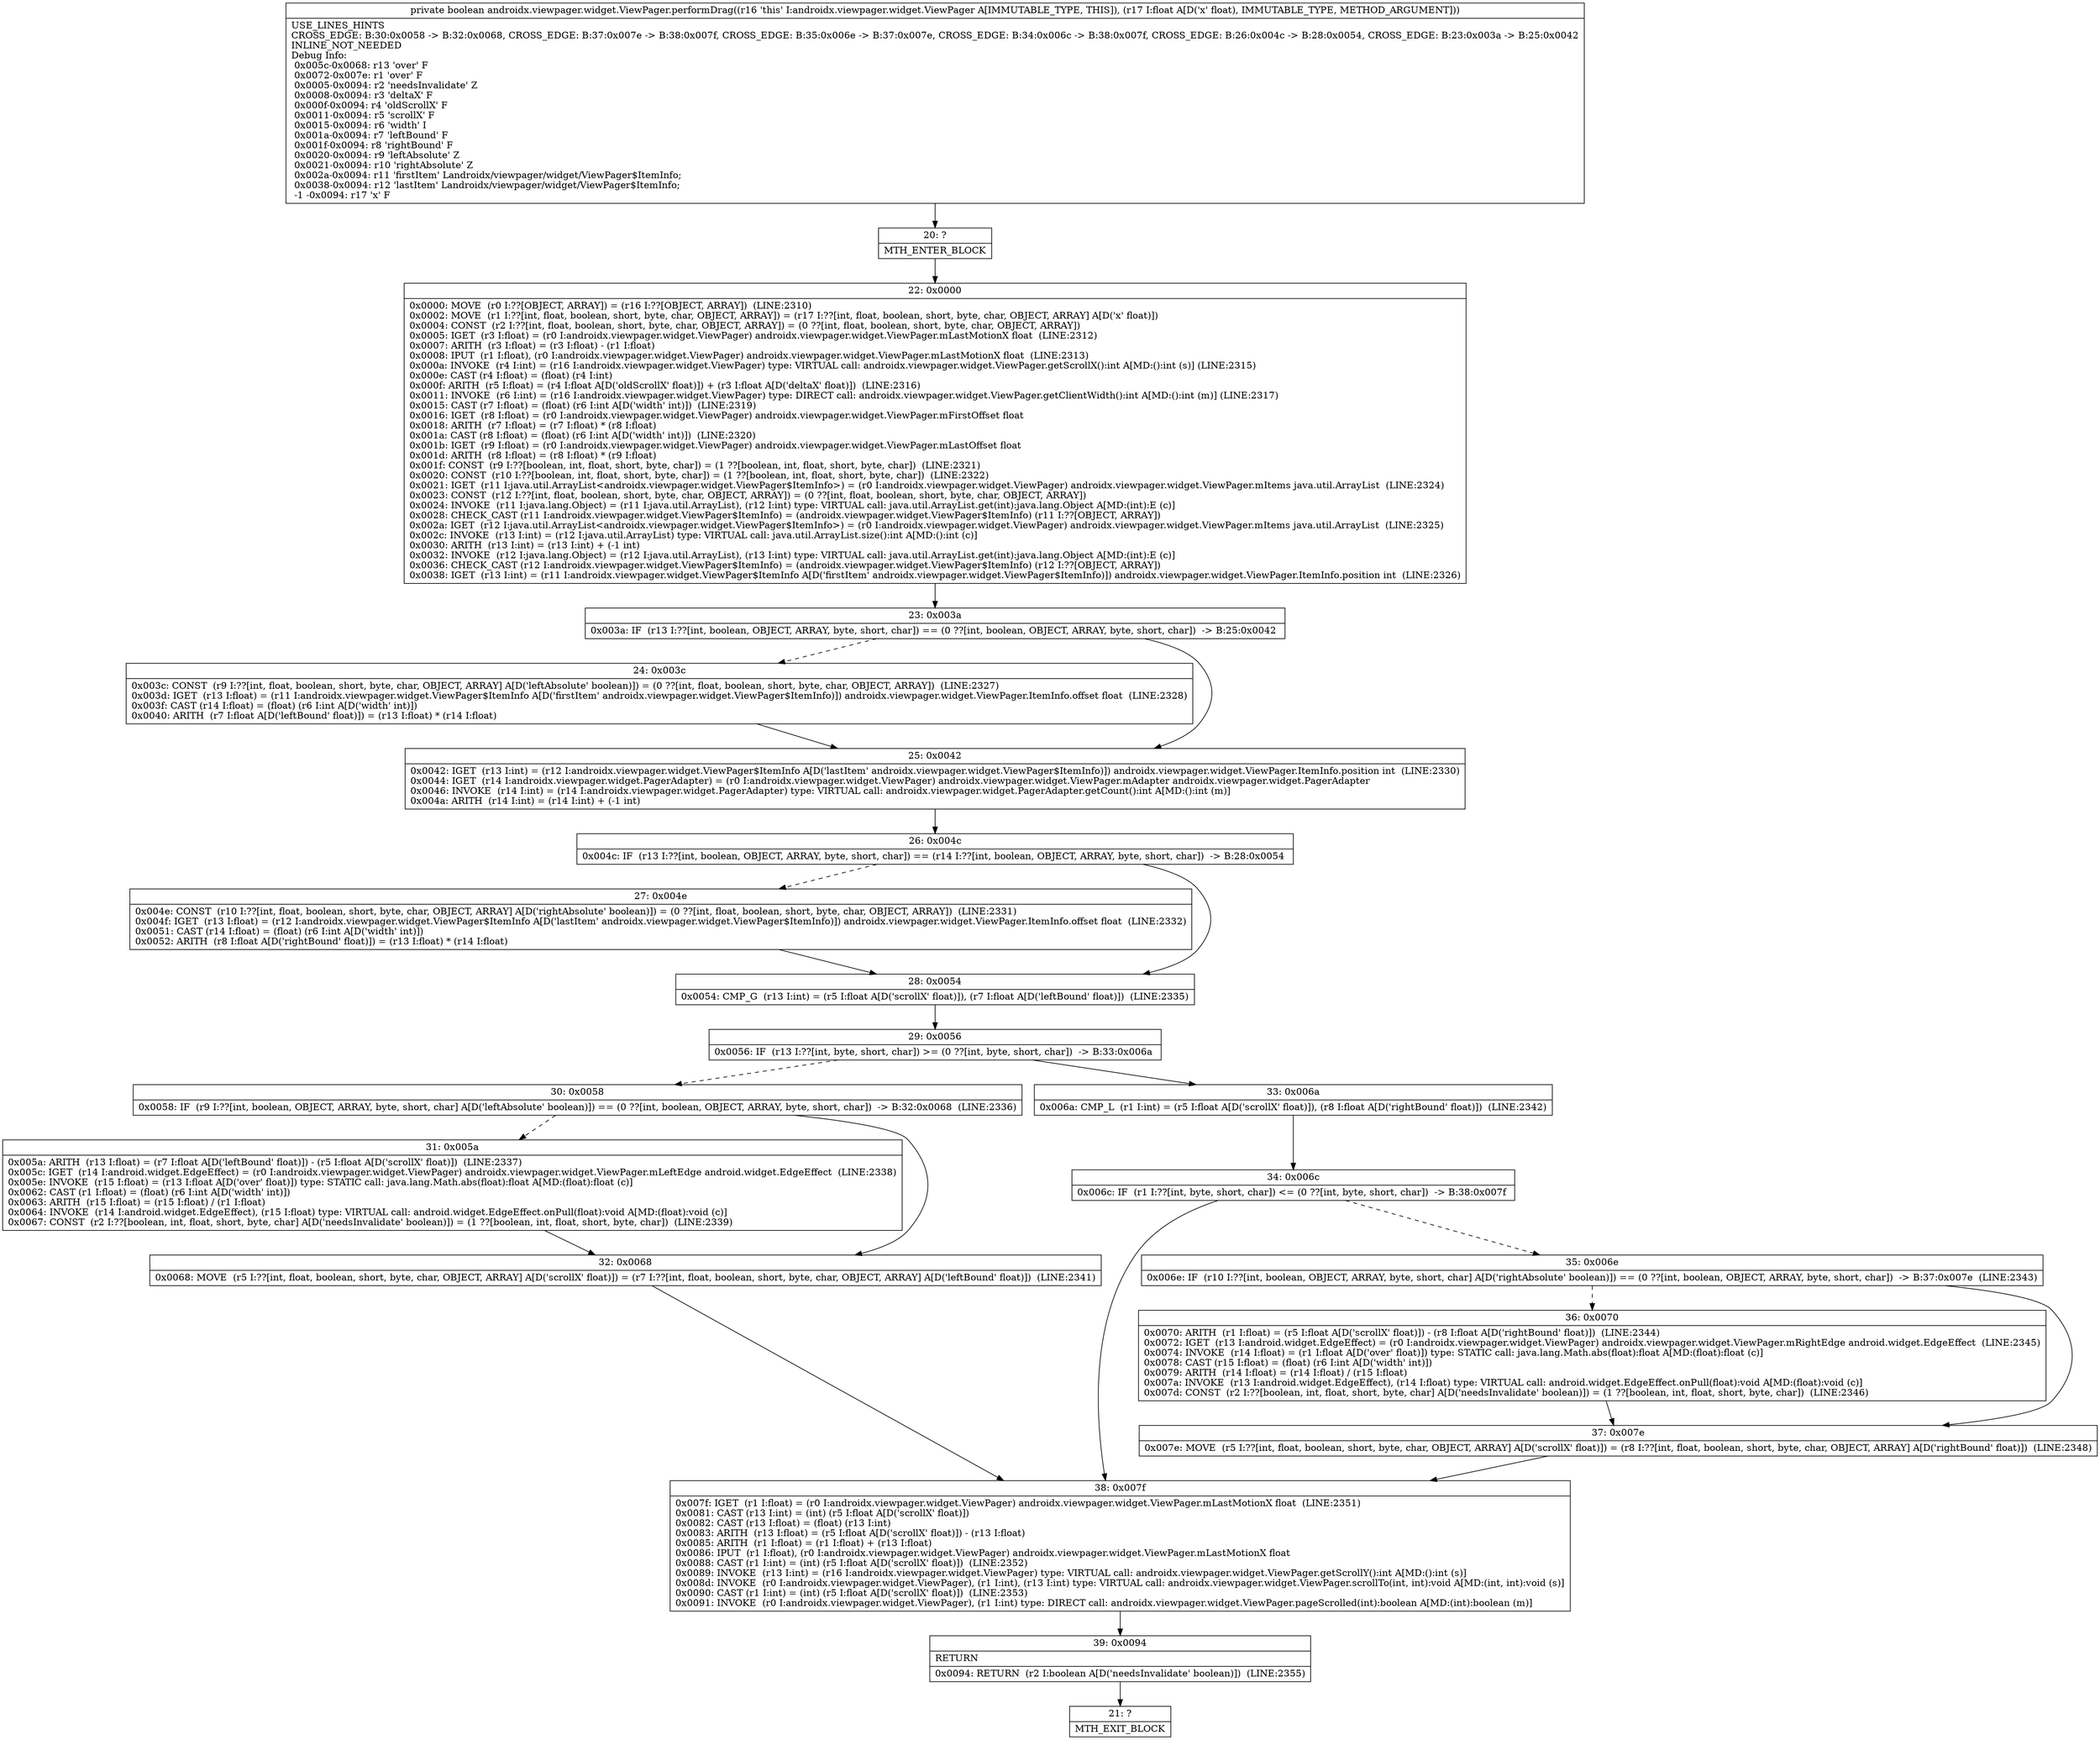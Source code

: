 digraph "CFG forandroidx.viewpager.widget.ViewPager.performDrag(F)Z" {
Node_20 [shape=record,label="{20\:\ ?|MTH_ENTER_BLOCK\l}"];
Node_22 [shape=record,label="{22\:\ 0x0000|0x0000: MOVE  (r0 I:??[OBJECT, ARRAY]) = (r16 I:??[OBJECT, ARRAY])  (LINE:2310)\l0x0002: MOVE  (r1 I:??[int, float, boolean, short, byte, char, OBJECT, ARRAY]) = (r17 I:??[int, float, boolean, short, byte, char, OBJECT, ARRAY] A[D('x' float)]) \l0x0004: CONST  (r2 I:??[int, float, boolean, short, byte, char, OBJECT, ARRAY]) = (0 ??[int, float, boolean, short, byte, char, OBJECT, ARRAY]) \l0x0005: IGET  (r3 I:float) = (r0 I:androidx.viewpager.widget.ViewPager) androidx.viewpager.widget.ViewPager.mLastMotionX float  (LINE:2312)\l0x0007: ARITH  (r3 I:float) = (r3 I:float) \- (r1 I:float) \l0x0008: IPUT  (r1 I:float), (r0 I:androidx.viewpager.widget.ViewPager) androidx.viewpager.widget.ViewPager.mLastMotionX float  (LINE:2313)\l0x000a: INVOKE  (r4 I:int) = (r16 I:androidx.viewpager.widget.ViewPager) type: VIRTUAL call: androidx.viewpager.widget.ViewPager.getScrollX():int A[MD:():int (s)] (LINE:2315)\l0x000e: CAST (r4 I:float) = (float) (r4 I:int) \l0x000f: ARITH  (r5 I:float) = (r4 I:float A[D('oldScrollX' float)]) + (r3 I:float A[D('deltaX' float)])  (LINE:2316)\l0x0011: INVOKE  (r6 I:int) = (r16 I:androidx.viewpager.widget.ViewPager) type: DIRECT call: androidx.viewpager.widget.ViewPager.getClientWidth():int A[MD:():int (m)] (LINE:2317)\l0x0015: CAST (r7 I:float) = (float) (r6 I:int A[D('width' int)])  (LINE:2319)\l0x0016: IGET  (r8 I:float) = (r0 I:androidx.viewpager.widget.ViewPager) androidx.viewpager.widget.ViewPager.mFirstOffset float \l0x0018: ARITH  (r7 I:float) = (r7 I:float) * (r8 I:float) \l0x001a: CAST (r8 I:float) = (float) (r6 I:int A[D('width' int)])  (LINE:2320)\l0x001b: IGET  (r9 I:float) = (r0 I:androidx.viewpager.widget.ViewPager) androidx.viewpager.widget.ViewPager.mLastOffset float \l0x001d: ARITH  (r8 I:float) = (r8 I:float) * (r9 I:float) \l0x001f: CONST  (r9 I:??[boolean, int, float, short, byte, char]) = (1 ??[boolean, int, float, short, byte, char])  (LINE:2321)\l0x0020: CONST  (r10 I:??[boolean, int, float, short, byte, char]) = (1 ??[boolean, int, float, short, byte, char])  (LINE:2322)\l0x0021: IGET  (r11 I:java.util.ArrayList\<androidx.viewpager.widget.ViewPager$ItemInfo\>) = (r0 I:androidx.viewpager.widget.ViewPager) androidx.viewpager.widget.ViewPager.mItems java.util.ArrayList  (LINE:2324)\l0x0023: CONST  (r12 I:??[int, float, boolean, short, byte, char, OBJECT, ARRAY]) = (0 ??[int, float, boolean, short, byte, char, OBJECT, ARRAY]) \l0x0024: INVOKE  (r11 I:java.lang.Object) = (r11 I:java.util.ArrayList), (r12 I:int) type: VIRTUAL call: java.util.ArrayList.get(int):java.lang.Object A[MD:(int):E (c)]\l0x0028: CHECK_CAST (r11 I:androidx.viewpager.widget.ViewPager$ItemInfo) = (androidx.viewpager.widget.ViewPager$ItemInfo) (r11 I:??[OBJECT, ARRAY]) \l0x002a: IGET  (r12 I:java.util.ArrayList\<androidx.viewpager.widget.ViewPager$ItemInfo\>) = (r0 I:androidx.viewpager.widget.ViewPager) androidx.viewpager.widget.ViewPager.mItems java.util.ArrayList  (LINE:2325)\l0x002c: INVOKE  (r13 I:int) = (r12 I:java.util.ArrayList) type: VIRTUAL call: java.util.ArrayList.size():int A[MD:():int (c)]\l0x0030: ARITH  (r13 I:int) = (r13 I:int) + (\-1 int) \l0x0032: INVOKE  (r12 I:java.lang.Object) = (r12 I:java.util.ArrayList), (r13 I:int) type: VIRTUAL call: java.util.ArrayList.get(int):java.lang.Object A[MD:(int):E (c)]\l0x0036: CHECK_CAST (r12 I:androidx.viewpager.widget.ViewPager$ItemInfo) = (androidx.viewpager.widget.ViewPager$ItemInfo) (r12 I:??[OBJECT, ARRAY]) \l0x0038: IGET  (r13 I:int) = (r11 I:androidx.viewpager.widget.ViewPager$ItemInfo A[D('firstItem' androidx.viewpager.widget.ViewPager$ItemInfo)]) androidx.viewpager.widget.ViewPager.ItemInfo.position int  (LINE:2326)\l}"];
Node_23 [shape=record,label="{23\:\ 0x003a|0x003a: IF  (r13 I:??[int, boolean, OBJECT, ARRAY, byte, short, char]) == (0 ??[int, boolean, OBJECT, ARRAY, byte, short, char])  \-\> B:25:0x0042 \l}"];
Node_24 [shape=record,label="{24\:\ 0x003c|0x003c: CONST  (r9 I:??[int, float, boolean, short, byte, char, OBJECT, ARRAY] A[D('leftAbsolute' boolean)]) = (0 ??[int, float, boolean, short, byte, char, OBJECT, ARRAY])  (LINE:2327)\l0x003d: IGET  (r13 I:float) = (r11 I:androidx.viewpager.widget.ViewPager$ItemInfo A[D('firstItem' androidx.viewpager.widget.ViewPager$ItemInfo)]) androidx.viewpager.widget.ViewPager.ItemInfo.offset float  (LINE:2328)\l0x003f: CAST (r14 I:float) = (float) (r6 I:int A[D('width' int)]) \l0x0040: ARITH  (r7 I:float A[D('leftBound' float)]) = (r13 I:float) * (r14 I:float) \l}"];
Node_25 [shape=record,label="{25\:\ 0x0042|0x0042: IGET  (r13 I:int) = (r12 I:androidx.viewpager.widget.ViewPager$ItemInfo A[D('lastItem' androidx.viewpager.widget.ViewPager$ItemInfo)]) androidx.viewpager.widget.ViewPager.ItemInfo.position int  (LINE:2330)\l0x0044: IGET  (r14 I:androidx.viewpager.widget.PagerAdapter) = (r0 I:androidx.viewpager.widget.ViewPager) androidx.viewpager.widget.ViewPager.mAdapter androidx.viewpager.widget.PagerAdapter \l0x0046: INVOKE  (r14 I:int) = (r14 I:androidx.viewpager.widget.PagerAdapter) type: VIRTUAL call: androidx.viewpager.widget.PagerAdapter.getCount():int A[MD:():int (m)]\l0x004a: ARITH  (r14 I:int) = (r14 I:int) + (\-1 int) \l}"];
Node_26 [shape=record,label="{26\:\ 0x004c|0x004c: IF  (r13 I:??[int, boolean, OBJECT, ARRAY, byte, short, char]) == (r14 I:??[int, boolean, OBJECT, ARRAY, byte, short, char])  \-\> B:28:0x0054 \l}"];
Node_27 [shape=record,label="{27\:\ 0x004e|0x004e: CONST  (r10 I:??[int, float, boolean, short, byte, char, OBJECT, ARRAY] A[D('rightAbsolute' boolean)]) = (0 ??[int, float, boolean, short, byte, char, OBJECT, ARRAY])  (LINE:2331)\l0x004f: IGET  (r13 I:float) = (r12 I:androidx.viewpager.widget.ViewPager$ItemInfo A[D('lastItem' androidx.viewpager.widget.ViewPager$ItemInfo)]) androidx.viewpager.widget.ViewPager.ItemInfo.offset float  (LINE:2332)\l0x0051: CAST (r14 I:float) = (float) (r6 I:int A[D('width' int)]) \l0x0052: ARITH  (r8 I:float A[D('rightBound' float)]) = (r13 I:float) * (r14 I:float) \l}"];
Node_28 [shape=record,label="{28\:\ 0x0054|0x0054: CMP_G  (r13 I:int) = (r5 I:float A[D('scrollX' float)]), (r7 I:float A[D('leftBound' float)])  (LINE:2335)\l}"];
Node_29 [shape=record,label="{29\:\ 0x0056|0x0056: IF  (r13 I:??[int, byte, short, char]) \>= (0 ??[int, byte, short, char])  \-\> B:33:0x006a \l}"];
Node_30 [shape=record,label="{30\:\ 0x0058|0x0058: IF  (r9 I:??[int, boolean, OBJECT, ARRAY, byte, short, char] A[D('leftAbsolute' boolean)]) == (0 ??[int, boolean, OBJECT, ARRAY, byte, short, char])  \-\> B:32:0x0068  (LINE:2336)\l}"];
Node_31 [shape=record,label="{31\:\ 0x005a|0x005a: ARITH  (r13 I:float) = (r7 I:float A[D('leftBound' float)]) \- (r5 I:float A[D('scrollX' float)])  (LINE:2337)\l0x005c: IGET  (r14 I:android.widget.EdgeEffect) = (r0 I:androidx.viewpager.widget.ViewPager) androidx.viewpager.widget.ViewPager.mLeftEdge android.widget.EdgeEffect  (LINE:2338)\l0x005e: INVOKE  (r15 I:float) = (r13 I:float A[D('over' float)]) type: STATIC call: java.lang.Math.abs(float):float A[MD:(float):float (c)]\l0x0062: CAST (r1 I:float) = (float) (r6 I:int A[D('width' int)]) \l0x0063: ARITH  (r15 I:float) = (r15 I:float) \/ (r1 I:float) \l0x0064: INVOKE  (r14 I:android.widget.EdgeEffect), (r15 I:float) type: VIRTUAL call: android.widget.EdgeEffect.onPull(float):void A[MD:(float):void (c)]\l0x0067: CONST  (r2 I:??[boolean, int, float, short, byte, char] A[D('needsInvalidate' boolean)]) = (1 ??[boolean, int, float, short, byte, char])  (LINE:2339)\l}"];
Node_32 [shape=record,label="{32\:\ 0x0068|0x0068: MOVE  (r5 I:??[int, float, boolean, short, byte, char, OBJECT, ARRAY] A[D('scrollX' float)]) = (r7 I:??[int, float, boolean, short, byte, char, OBJECT, ARRAY] A[D('leftBound' float)])  (LINE:2341)\l}"];
Node_38 [shape=record,label="{38\:\ 0x007f|0x007f: IGET  (r1 I:float) = (r0 I:androidx.viewpager.widget.ViewPager) androidx.viewpager.widget.ViewPager.mLastMotionX float  (LINE:2351)\l0x0081: CAST (r13 I:int) = (int) (r5 I:float A[D('scrollX' float)]) \l0x0082: CAST (r13 I:float) = (float) (r13 I:int) \l0x0083: ARITH  (r13 I:float) = (r5 I:float A[D('scrollX' float)]) \- (r13 I:float) \l0x0085: ARITH  (r1 I:float) = (r1 I:float) + (r13 I:float) \l0x0086: IPUT  (r1 I:float), (r0 I:androidx.viewpager.widget.ViewPager) androidx.viewpager.widget.ViewPager.mLastMotionX float \l0x0088: CAST (r1 I:int) = (int) (r5 I:float A[D('scrollX' float)])  (LINE:2352)\l0x0089: INVOKE  (r13 I:int) = (r16 I:androidx.viewpager.widget.ViewPager) type: VIRTUAL call: androidx.viewpager.widget.ViewPager.getScrollY():int A[MD:():int (s)]\l0x008d: INVOKE  (r0 I:androidx.viewpager.widget.ViewPager), (r1 I:int), (r13 I:int) type: VIRTUAL call: androidx.viewpager.widget.ViewPager.scrollTo(int, int):void A[MD:(int, int):void (s)]\l0x0090: CAST (r1 I:int) = (int) (r5 I:float A[D('scrollX' float)])  (LINE:2353)\l0x0091: INVOKE  (r0 I:androidx.viewpager.widget.ViewPager), (r1 I:int) type: DIRECT call: androidx.viewpager.widget.ViewPager.pageScrolled(int):boolean A[MD:(int):boolean (m)]\l}"];
Node_39 [shape=record,label="{39\:\ 0x0094|RETURN\l|0x0094: RETURN  (r2 I:boolean A[D('needsInvalidate' boolean)])  (LINE:2355)\l}"];
Node_21 [shape=record,label="{21\:\ ?|MTH_EXIT_BLOCK\l}"];
Node_33 [shape=record,label="{33\:\ 0x006a|0x006a: CMP_L  (r1 I:int) = (r5 I:float A[D('scrollX' float)]), (r8 I:float A[D('rightBound' float)])  (LINE:2342)\l}"];
Node_34 [shape=record,label="{34\:\ 0x006c|0x006c: IF  (r1 I:??[int, byte, short, char]) \<= (0 ??[int, byte, short, char])  \-\> B:38:0x007f \l}"];
Node_35 [shape=record,label="{35\:\ 0x006e|0x006e: IF  (r10 I:??[int, boolean, OBJECT, ARRAY, byte, short, char] A[D('rightAbsolute' boolean)]) == (0 ??[int, boolean, OBJECT, ARRAY, byte, short, char])  \-\> B:37:0x007e  (LINE:2343)\l}"];
Node_36 [shape=record,label="{36\:\ 0x0070|0x0070: ARITH  (r1 I:float) = (r5 I:float A[D('scrollX' float)]) \- (r8 I:float A[D('rightBound' float)])  (LINE:2344)\l0x0072: IGET  (r13 I:android.widget.EdgeEffect) = (r0 I:androidx.viewpager.widget.ViewPager) androidx.viewpager.widget.ViewPager.mRightEdge android.widget.EdgeEffect  (LINE:2345)\l0x0074: INVOKE  (r14 I:float) = (r1 I:float A[D('over' float)]) type: STATIC call: java.lang.Math.abs(float):float A[MD:(float):float (c)]\l0x0078: CAST (r15 I:float) = (float) (r6 I:int A[D('width' int)]) \l0x0079: ARITH  (r14 I:float) = (r14 I:float) \/ (r15 I:float) \l0x007a: INVOKE  (r13 I:android.widget.EdgeEffect), (r14 I:float) type: VIRTUAL call: android.widget.EdgeEffect.onPull(float):void A[MD:(float):void (c)]\l0x007d: CONST  (r2 I:??[boolean, int, float, short, byte, char] A[D('needsInvalidate' boolean)]) = (1 ??[boolean, int, float, short, byte, char])  (LINE:2346)\l}"];
Node_37 [shape=record,label="{37\:\ 0x007e|0x007e: MOVE  (r5 I:??[int, float, boolean, short, byte, char, OBJECT, ARRAY] A[D('scrollX' float)]) = (r8 I:??[int, float, boolean, short, byte, char, OBJECT, ARRAY] A[D('rightBound' float)])  (LINE:2348)\l}"];
MethodNode[shape=record,label="{private boolean androidx.viewpager.widget.ViewPager.performDrag((r16 'this' I:androidx.viewpager.widget.ViewPager A[IMMUTABLE_TYPE, THIS]), (r17 I:float A[D('x' float), IMMUTABLE_TYPE, METHOD_ARGUMENT]))  | USE_LINES_HINTS\lCROSS_EDGE: B:30:0x0058 \-\> B:32:0x0068, CROSS_EDGE: B:37:0x007e \-\> B:38:0x007f, CROSS_EDGE: B:35:0x006e \-\> B:37:0x007e, CROSS_EDGE: B:34:0x006c \-\> B:38:0x007f, CROSS_EDGE: B:26:0x004c \-\> B:28:0x0054, CROSS_EDGE: B:23:0x003a \-\> B:25:0x0042\lINLINE_NOT_NEEDED\lDebug Info:\l  0x005c\-0x0068: r13 'over' F\l  0x0072\-0x007e: r1 'over' F\l  0x0005\-0x0094: r2 'needsInvalidate' Z\l  0x0008\-0x0094: r3 'deltaX' F\l  0x000f\-0x0094: r4 'oldScrollX' F\l  0x0011\-0x0094: r5 'scrollX' F\l  0x0015\-0x0094: r6 'width' I\l  0x001a\-0x0094: r7 'leftBound' F\l  0x001f\-0x0094: r8 'rightBound' F\l  0x0020\-0x0094: r9 'leftAbsolute' Z\l  0x0021\-0x0094: r10 'rightAbsolute' Z\l  0x002a\-0x0094: r11 'firstItem' Landroidx\/viewpager\/widget\/ViewPager$ItemInfo;\l  0x0038\-0x0094: r12 'lastItem' Landroidx\/viewpager\/widget\/ViewPager$ItemInfo;\l  \-1 \-0x0094: r17 'x' F\l}"];
MethodNode -> Node_20;Node_20 -> Node_22;
Node_22 -> Node_23;
Node_23 -> Node_24[style=dashed];
Node_23 -> Node_25;
Node_24 -> Node_25;
Node_25 -> Node_26;
Node_26 -> Node_27[style=dashed];
Node_26 -> Node_28;
Node_27 -> Node_28;
Node_28 -> Node_29;
Node_29 -> Node_30[style=dashed];
Node_29 -> Node_33;
Node_30 -> Node_31[style=dashed];
Node_30 -> Node_32;
Node_31 -> Node_32;
Node_32 -> Node_38;
Node_38 -> Node_39;
Node_39 -> Node_21;
Node_33 -> Node_34;
Node_34 -> Node_35[style=dashed];
Node_34 -> Node_38;
Node_35 -> Node_36[style=dashed];
Node_35 -> Node_37;
Node_36 -> Node_37;
Node_37 -> Node_38;
}

